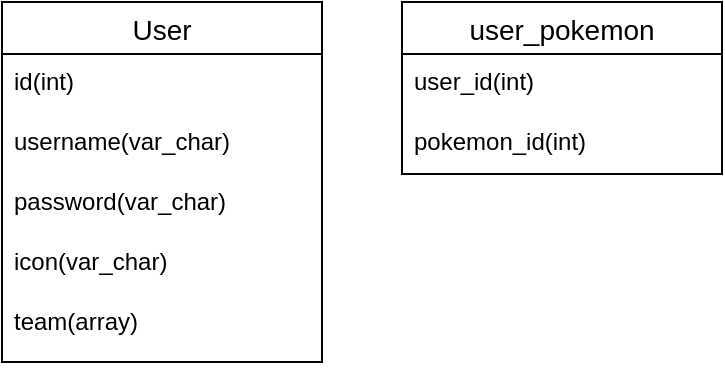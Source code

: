 <mxfile version="14.6.6" type="device"><diagram id="R6qScvTotBrluz9_HdZF" name="Page-1"><mxGraphModel dx="1271" dy="731" grid="1" gridSize="10" guides="1" tooltips="1" connect="1" arrows="1" fold="1" page="1" pageScale="1" pageWidth="827" pageHeight="1169" math="0" shadow="0"><root><mxCell id="0"/><mxCell id="1" parent="0"/><mxCell id="15xQMAEeWfUIA0SZvqM7-2" value="User" style="swimlane;fontStyle=0;childLayout=stackLayout;horizontal=1;startSize=26;horizontalStack=0;resizeParent=1;resizeParentMax=0;resizeLast=0;collapsible=1;marginBottom=0;align=center;fontSize=14;" vertex="1" parent="1"><mxGeometry x="80" y="160" width="160" height="180" as="geometry"/></mxCell><mxCell id="15xQMAEeWfUIA0SZvqM7-3" value="id(int)" style="text;strokeColor=none;fillColor=none;spacingLeft=4;spacingRight=4;overflow=hidden;rotatable=0;points=[[0,0.5],[1,0.5]];portConstraint=eastwest;fontSize=12;" vertex="1" parent="15xQMAEeWfUIA0SZvqM7-2"><mxGeometry y="26" width="160" height="30" as="geometry"/></mxCell><mxCell id="15xQMAEeWfUIA0SZvqM7-14" value="username(var_char)" style="text;strokeColor=none;fillColor=none;spacingLeft=4;spacingRight=4;overflow=hidden;rotatable=0;points=[[0,0.5],[1,0.5]];portConstraint=eastwest;fontSize=12;" vertex="1" parent="15xQMAEeWfUIA0SZvqM7-2"><mxGeometry y="56" width="160" height="30" as="geometry"/></mxCell><mxCell id="15xQMAEeWfUIA0SZvqM7-4" value="password(var_char)&#10;" style="text;strokeColor=none;fillColor=none;spacingLeft=4;spacingRight=4;overflow=hidden;rotatable=0;points=[[0,0.5],[1,0.5]];portConstraint=eastwest;fontSize=12;" vertex="1" parent="15xQMAEeWfUIA0SZvqM7-2"><mxGeometry y="86" width="160" height="30" as="geometry"/></mxCell><mxCell id="15xQMAEeWfUIA0SZvqM7-7" value="icon(var_char)" style="text;strokeColor=none;fillColor=none;spacingLeft=4;spacingRight=4;overflow=hidden;rotatable=0;points=[[0,0.5],[1,0.5]];portConstraint=eastwest;fontSize=12;" vertex="1" parent="15xQMAEeWfUIA0SZvqM7-2"><mxGeometry y="116" width="160" height="30" as="geometry"/></mxCell><mxCell id="15xQMAEeWfUIA0SZvqM7-5" value="team(array)" style="text;strokeColor=none;fillColor=none;spacingLeft=4;spacingRight=4;overflow=hidden;rotatable=0;points=[[0,0.5],[1,0.5]];portConstraint=eastwest;fontSize=12;" vertex="1" parent="15xQMAEeWfUIA0SZvqM7-2"><mxGeometry y="146" width="160" height="34" as="geometry"/></mxCell><mxCell id="15xQMAEeWfUIA0SZvqM7-9" value="user_pokemon" style="swimlane;fontStyle=0;childLayout=stackLayout;horizontal=1;startSize=26;horizontalStack=0;resizeParent=1;resizeParentMax=0;resizeLast=0;collapsible=1;marginBottom=0;align=center;fontSize=14;" vertex="1" parent="1"><mxGeometry x="280" y="160" width="160" height="86" as="geometry"/></mxCell><mxCell id="15xQMAEeWfUIA0SZvqM7-10" value="user_id(int)" style="text;strokeColor=none;fillColor=none;spacingLeft=4;spacingRight=4;overflow=hidden;rotatable=0;points=[[0,0.5],[1,0.5]];portConstraint=eastwest;fontSize=12;" vertex="1" parent="15xQMAEeWfUIA0SZvqM7-9"><mxGeometry y="26" width="160" height="30" as="geometry"/></mxCell><mxCell id="15xQMAEeWfUIA0SZvqM7-11" value="pokemon_id(int)" style="text;strokeColor=none;fillColor=none;spacingLeft=4;spacingRight=4;overflow=hidden;rotatable=0;points=[[0,0.5],[1,0.5]];portConstraint=eastwest;fontSize=12;" vertex="1" parent="15xQMAEeWfUIA0SZvqM7-9"><mxGeometry y="56" width="160" height="30" as="geometry"/></mxCell></root></mxGraphModel></diagram></mxfile>
